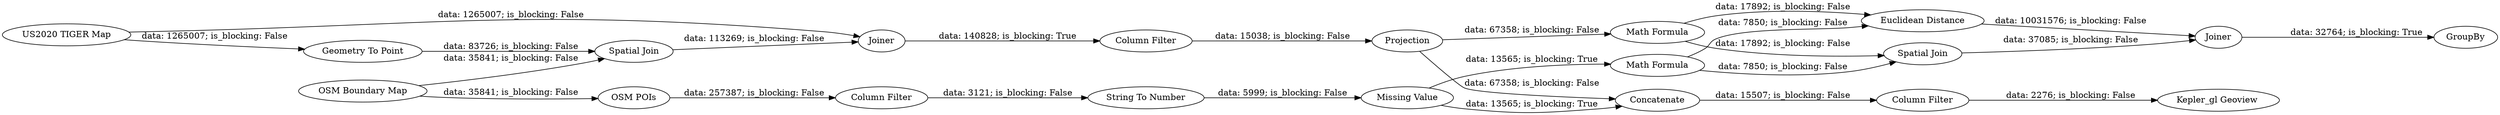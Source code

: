 digraph {
	"-6151677235218858354_7" [label=Joiner]
	"-6151677235218858354_21" [label="Math Formula"]
	"-6151677235218858354_23" [label=Joiner]
	"-6151677235218858354_10" [label="Column Filter"]
	"-6151677235218858354_17" [label="String To Number"]
	"-6151677235218858354_6" [label="Geometry To Point"]
	"-6151677235218858354_15" [label=GroupBy]
	"-6151677235218858354_19" [label="Euclidean Distance"]
	"-6151677235218858354_3" [label="US2020 TIGER Map"]
	"-6151677235218858354_18" [label="Column Filter"]
	"-6151677235218858354_4" [label="Kepler_gl Geoview "]
	"-6151677235218858354_8" [label="Column Filter"]
	"-6151677235218858354_2" [label="OSM POIs"]
	"-6151677235218858354_5" [label="Spatial Join"]
	"-6151677235218858354_1" [label="OSM Boundary Map"]
	"-6151677235218858354_12" [label=Concatenate]
	"-6151677235218858354_13" [label=Projection]
	"-6151677235218858354_16" [label="Missing Value"]
	"-6151677235218858354_22" [label="Math Formula"]
	"-6151677235218858354_14" [label="Spatial Join"]
	"-6151677235218858354_6" -> "-6151677235218858354_5" [label="data: 83726; is_blocking: False"]
	"-6151677235218858354_21" -> "-6151677235218858354_19" [label="data: 17892; is_blocking: False"]
	"-6151677235218858354_8" -> "-6151677235218858354_13" [label="data: 15038; is_blocking: False"]
	"-6151677235218858354_22" -> "-6151677235218858354_14" [label="data: 7850; is_blocking: False"]
	"-6151677235218858354_16" -> "-6151677235218858354_22" [label="data: 13565; is_blocking: True"]
	"-6151677235218858354_21" -> "-6151677235218858354_14" [label="data: 17892; is_blocking: False"]
	"-6151677235218858354_3" -> "-6151677235218858354_6" [label="data: 1265007; is_blocking: False"]
	"-6151677235218858354_10" -> "-6151677235218858354_17" [label="data: 3121; is_blocking: False"]
	"-6151677235218858354_19" -> "-6151677235218858354_23" [label="data: 10031576; is_blocking: False"]
	"-6151677235218858354_22" -> "-6151677235218858354_19" [label="data: 7850; is_blocking: False"]
	"-6151677235218858354_23" -> "-6151677235218858354_15" [label="data: 32764; is_blocking: True"]
	"-6151677235218858354_13" -> "-6151677235218858354_21" [label="data: 67358; is_blocking: False"]
	"-6151677235218858354_7" -> "-6151677235218858354_8" [label="data: 140828; is_blocking: True"]
	"-6151677235218858354_2" -> "-6151677235218858354_10" [label="data: 257387; is_blocking: False"]
	"-6151677235218858354_16" -> "-6151677235218858354_12" [label="data: 13565; is_blocking: True"]
	"-6151677235218858354_17" -> "-6151677235218858354_16" [label="data: 5999; is_blocking: False"]
	"-6151677235218858354_13" -> "-6151677235218858354_12" [label="data: 67358; is_blocking: False"]
	"-6151677235218858354_18" -> "-6151677235218858354_4" [label="data: 2276; is_blocking: False"]
	"-6151677235218858354_1" -> "-6151677235218858354_5" [label="data: 35841; is_blocking: False"]
	"-6151677235218858354_1" -> "-6151677235218858354_2" [label="data: 35841; is_blocking: False"]
	"-6151677235218858354_14" -> "-6151677235218858354_23" [label="data: 37085; is_blocking: False"]
	"-6151677235218858354_12" -> "-6151677235218858354_18" [label="data: 15507; is_blocking: False"]
	"-6151677235218858354_5" -> "-6151677235218858354_7" [label="data: 113269; is_blocking: False"]
	"-6151677235218858354_3" -> "-6151677235218858354_7" [label="data: 1265007; is_blocking: False"]
	rankdir=LR
}

